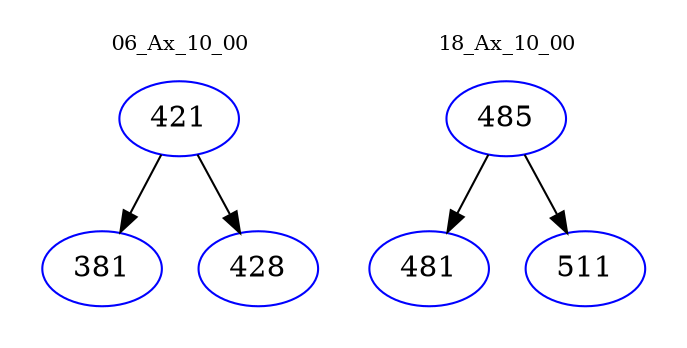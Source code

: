 digraph{
subgraph cluster_0 {
color = white
label = "06_Ax_10_00";
fontsize=10;
T0_421 [label="421", color="blue"]
T0_421 -> T0_381 [color="black"]
T0_381 [label="381", color="blue"]
T0_421 -> T0_428 [color="black"]
T0_428 [label="428", color="blue"]
}
subgraph cluster_1 {
color = white
label = "18_Ax_10_00";
fontsize=10;
T1_485 [label="485", color="blue"]
T1_485 -> T1_481 [color="black"]
T1_481 [label="481", color="blue"]
T1_485 -> T1_511 [color="black"]
T1_511 [label="511", color="blue"]
}
}
